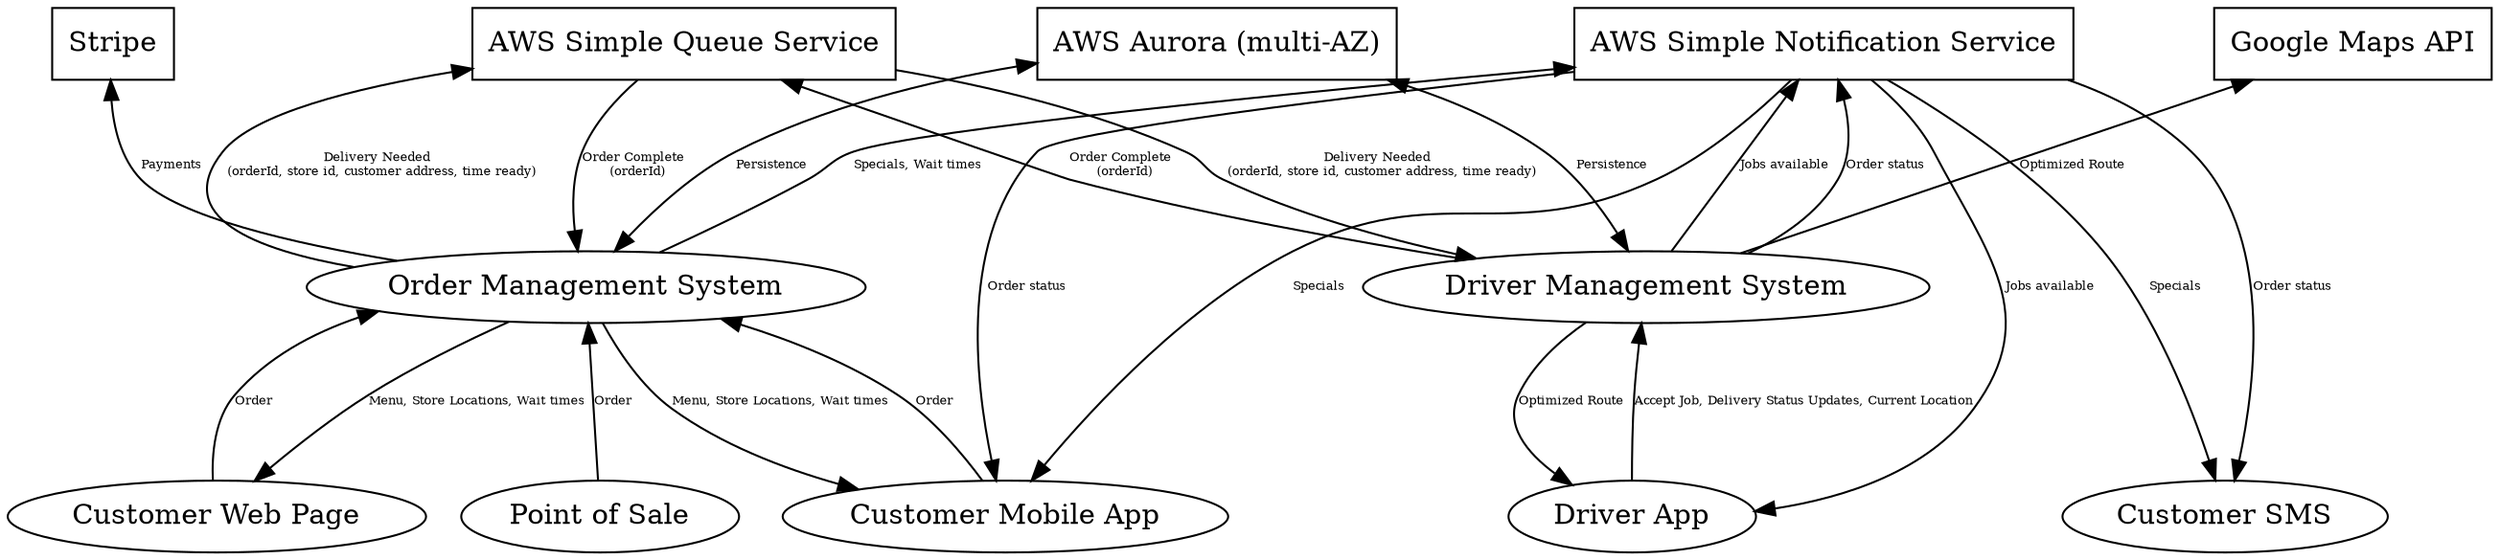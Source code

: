 digraph overview {
    graph [ranksep="1"];
    edge [fontsize=6];
    { 

        rank="min"
        Aurora [ label="AWS Aurora (multi-AZ)", shape="rect"]
        SQS [ label="AWS Simple Queue Service", shape="rect"]
        SNS [ label="AWS Simple Notification Service", shape="rect"]
        GoogleMapsApi [label ="Google Maps API", shape="rect"]
        Stripe [label="Stripe", shape="rect"]
    }

    {
        rank ="same"
        DMS [ label="Driver Management System"]
        CMS [ label="Order Management System"]

    }
    {
        rank="max"
        CustomerApp [label="Customer Mobile App"]
        CustomerSMS [label="Customer SMS"]
        DriverApp [ label="Driver App"]
        WebApp [ label="Customer Web Page"]
        PointOfSale [ label="Point of Sale"]
    }


    CMS -> SQS -> DMS [label="Delivery Needed \n (orderId, store id, customer address, time ready)"]
    DMS -> SQS -> CMS [label="Order Complete \n (orderId)"]

    PointOfSale -> CMS [label="Order"]
    CMS -> Stripe [label="Payments"]
  
    DMS -> SNS -> DriverApp [label="Jobs available"]
    DriverApp -> DMS [label="Accept Job, Delivery Status Updates, Current Location"]
    DMS -> GoogleMapsApi [label="Optimized Route"]
    DMS -> DriverApp  [label="Optimized Route"]
    DMS -> SNS [label="Order status"]
    SNS -> CustomerSMS [label="Order status"]
    SNS -> CustomerApp [label="Order status"]
    DMS -> Aurora [dir="both", label="Persistence"]
    CMS -> Aurora [dir="both", label="Persistence"]
    CMS -> SNS [label="Specials, Wait times"]

    WebApp -> CMS [label="Order"]
    CustomerApp -> CMS [label="Order"]
    CMS -> WebApp [label="Menu, Store Locations, Wait times"]
    CMS -> CustomerApp [label="Menu, Store Locations, Wait times"]
    SNS -> CustomerApp [label="Specials"]
    SNS -> CustomerSMS [label="Specials"]
    
  
}

 

